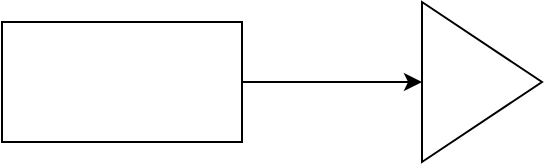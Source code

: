 <mxfile version="13.10.1" type="github">
  <diagram id="PqCvcaHbQUNJ0y0y_sjk" name="Page-1">
    <mxGraphModel dx="1038" dy="493" grid="1" gridSize="10" guides="1" tooltips="1" connect="1" arrows="1" fold="1" page="1" pageScale="1" pageWidth="827" pageHeight="1169" math="0" shadow="0">
      <root>
        <mxCell id="0" />
        <mxCell id="1" parent="0" />
        <mxCell id="A4y6m8ZNibAs1Q4yDd4b-3" style="edgeStyle=orthogonalEdgeStyle;rounded=0;orthogonalLoop=1;jettySize=auto;html=1;exitX=1;exitY=0.5;exitDx=0;exitDy=0;entryX=0;entryY=0.5;entryDx=0;entryDy=0;" edge="1" parent="1" source="A4y6m8ZNibAs1Q4yDd4b-1" target="A4y6m8ZNibAs1Q4yDd4b-2">
          <mxGeometry relative="1" as="geometry" />
        </mxCell>
        <mxCell id="A4y6m8ZNibAs1Q4yDd4b-1" value="" style="rounded=0;whiteSpace=wrap;html=1;" vertex="1" parent="1">
          <mxGeometry x="150" y="160" width="120" height="60" as="geometry" />
        </mxCell>
        <mxCell id="A4y6m8ZNibAs1Q4yDd4b-2" value="" style="triangle;whiteSpace=wrap;html=1;" vertex="1" parent="1">
          <mxGeometry x="360" y="150" width="60" height="80" as="geometry" />
        </mxCell>
      </root>
    </mxGraphModel>
  </diagram>
</mxfile>
